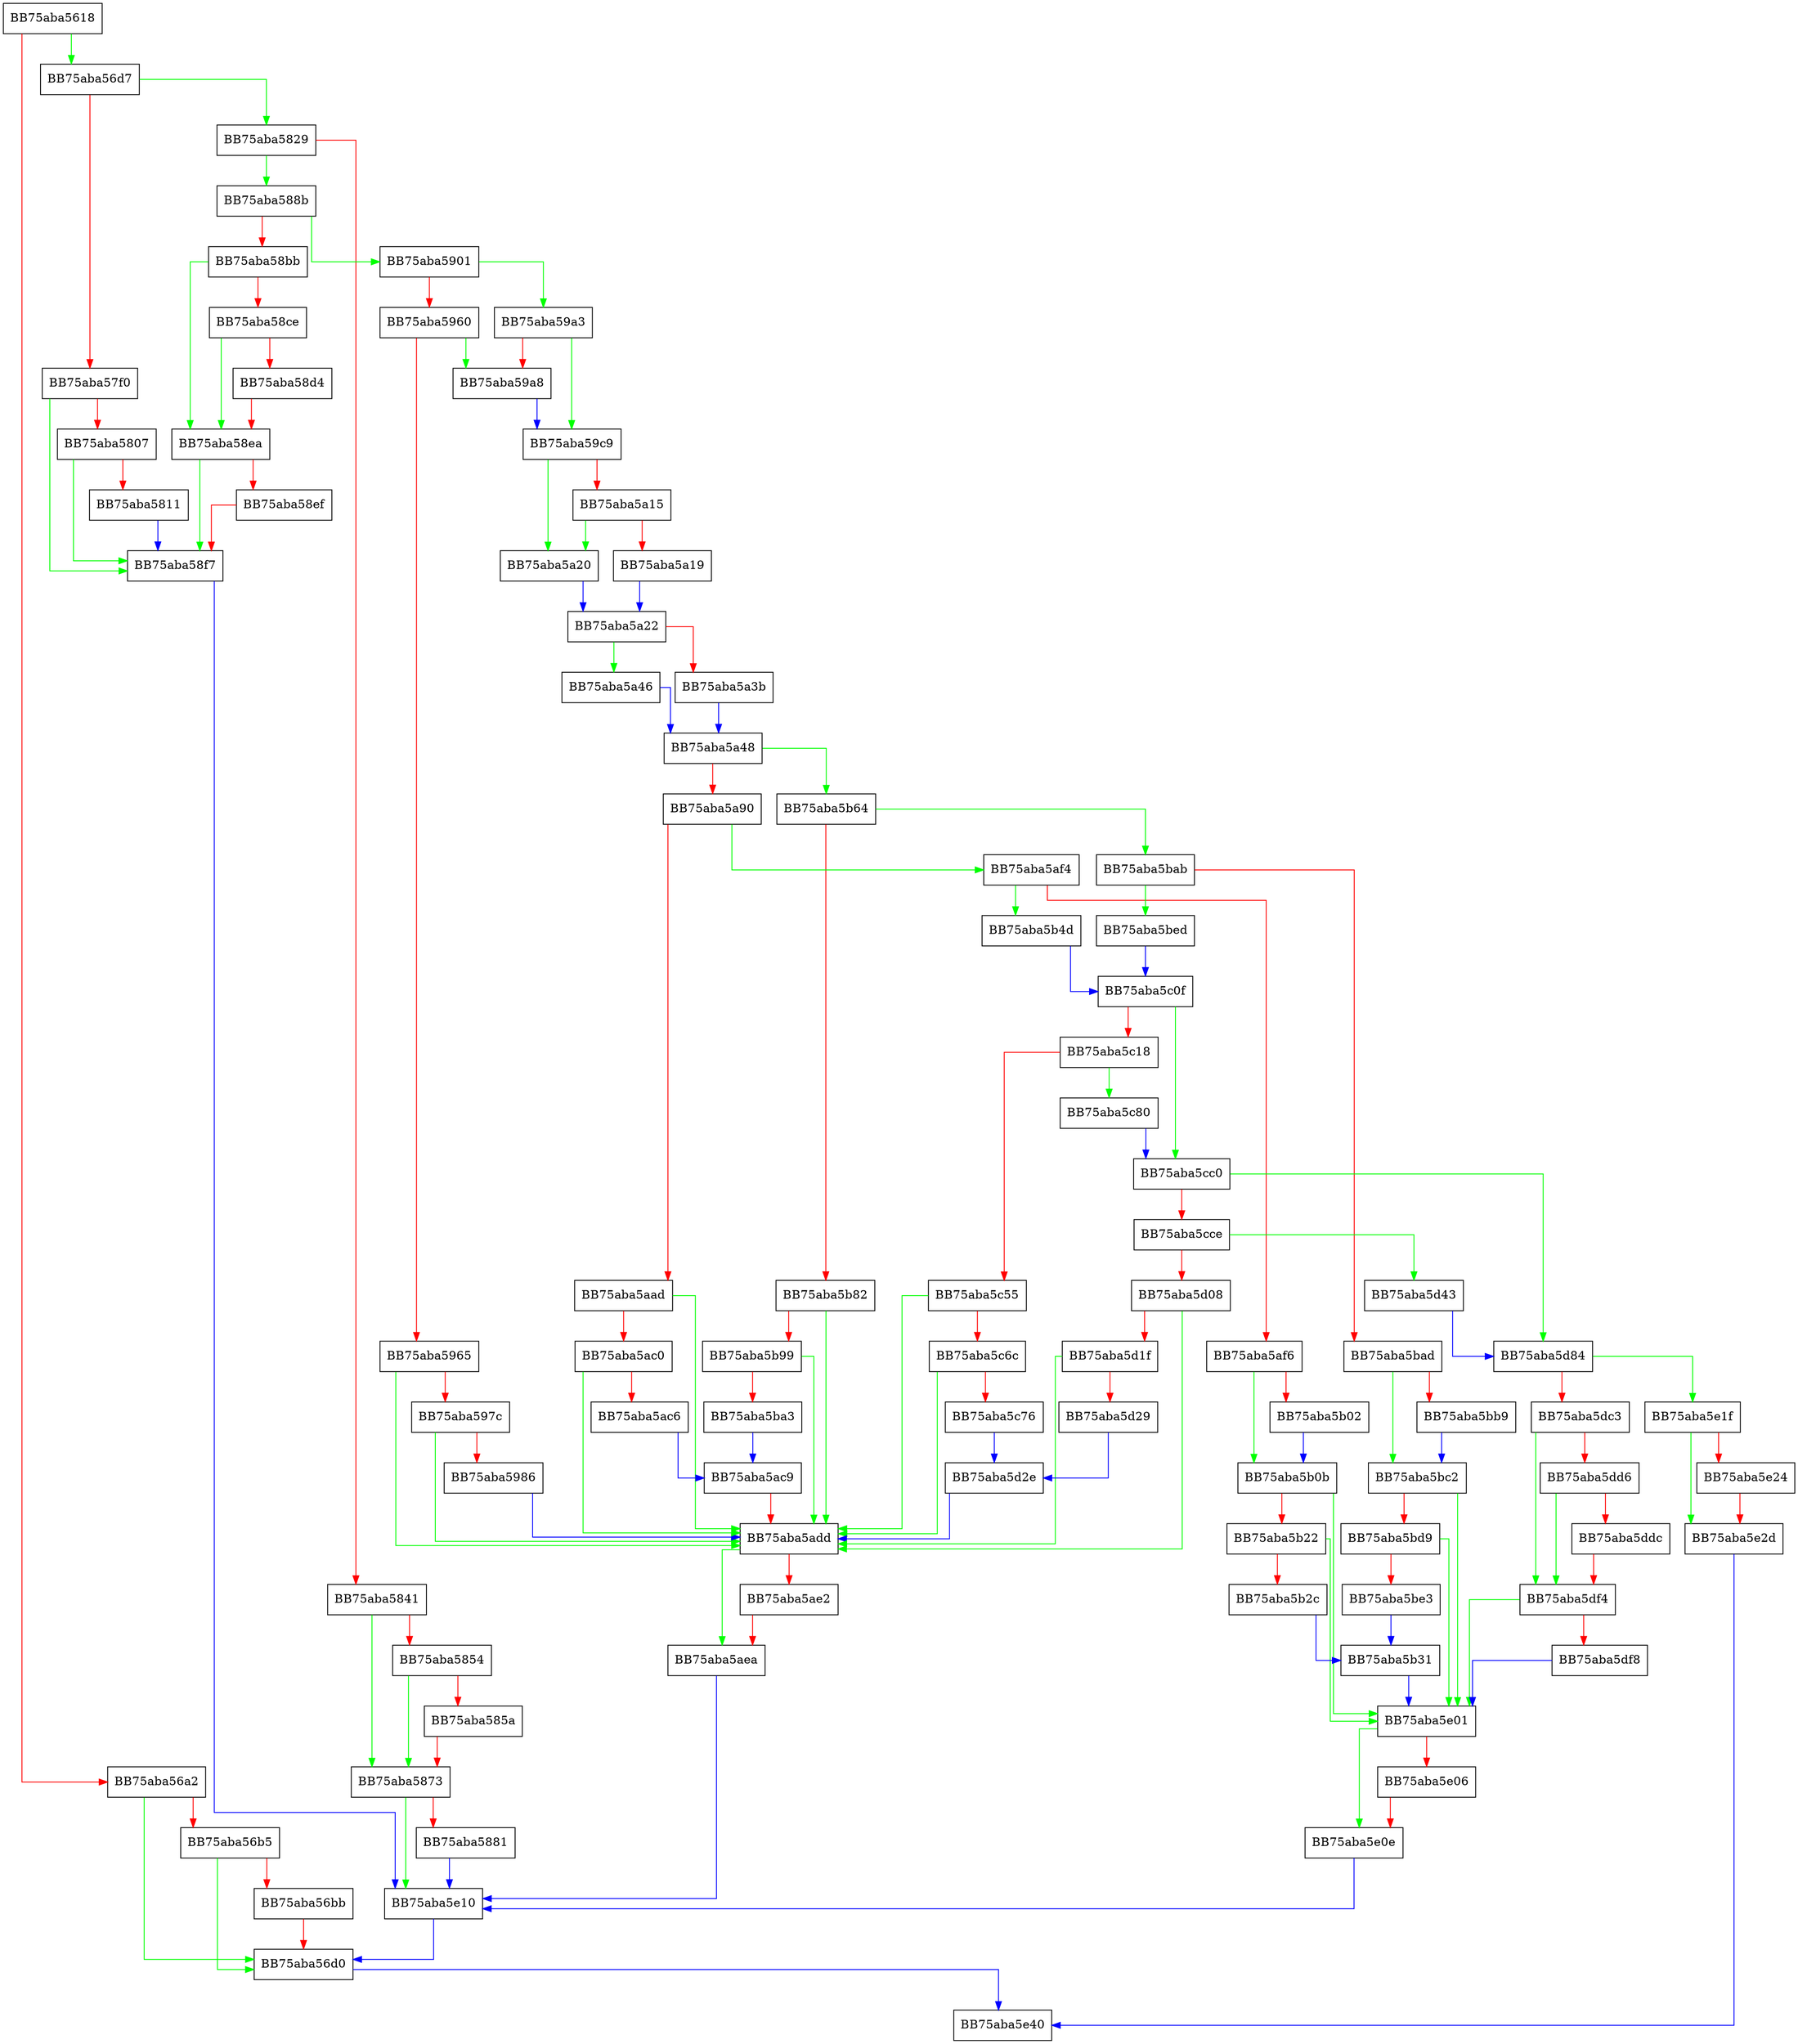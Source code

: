 digraph CreateWFPFilterIpAddress {
  node [shape="box"];
  graph [splines=ortho];
  BB75aba5618 -> BB75aba56d7 [color="green"];
  BB75aba5618 -> BB75aba56a2 [color="red"];
  BB75aba56a2 -> BB75aba56d0 [color="green"];
  BB75aba56a2 -> BB75aba56b5 [color="red"];
  BB75aba56b5 -> BB75aba56d0 [color="green"];
  BB75aba56b5 -> BB75aba56bb [color="red"];
  BB75aba56bb -> BB75aba56d0 [color="red"];
  BB75aba56d0 -> BB75aba5e40 [color="blue"];
  BB75aba56d7 -> BB75aba5829 [color="green"];
  BB75aba56d7 -> BB75aba57f0 [color="red"];
  BB75aba57f0 -> BB75aba58f7 [color="green"];
  BB75aba57f0 -> BB75aba5807 [color="red"];
  BB75aba5807 -> BB75aba58f7 [color="green"];
  BB75aba5807 -> BB75aba5811 [color="red"];
  BB75aba5811 -> BB75aba58f7 [color="blue"];
  BB75aba5829 -> BB75aba588b [color="green"];
  BB75aba5829 -> BB75aba5841 [color="red"];
  BB75aba5841 -> BB75aba5873 [color="green"];
  BB75aba5841 -> BB75aba5854 [color="red"];
  BB75aba5854 -> BB75aba5873 [color="green"];
  BB75aba5854 -> BB75aba585a [color="red"];
  BB75aba585a -> BB75aba5873 [color="red"];
  BB75aba5873 -> BB75aba5e10 [color="green"];
  BB75aba5873 -> BB75aba5881 [color="red"];
  BB75aba5881 -> BB75aba5e10 [color="blue"];
  BB75aba588b -> BB75aba5901 [color="green"];
  BB75aba588b -> BB75aba58bb [color="red"];
  BB75aba58bb -> BB75aba58ea [color="green"];
  BB75aba58bb -> BB75aba58ce [color="red"];
  BB75aba58ce -> BB75aba58ea [color="green"];
  BB75aba58ce -> BB75aba58d4 [color="red"];
  BB75aba58d4 -> BB75aba58ea [color="red"];
  BB75aba58ea -> BB75aba58f7 [color="green"];
  BB75aba58ea -> BB75aba58ef [color="red"];
  BB75aba58ef -> BB75aba58f7 [color="red"];
  BB75aba58f7 -> BB75aba5e10 [color="blue"];
  BB75aba5901 -> BB75aba59a3 [color="green"];
  BB75aba5901 -> BB75aba5960 [color="red"];
  BB75aba5960 -> BB75aba59a8 [color="green"];
  BB75aba5960 -> BB75aba5965 [color="red"];
  BB75aba5965 -> BB75aba5add [color="green"];
  BB75aba5965 -> BB75aba597c [color="red"];
  BB75aba597c -> BB75aba5add [color="green"];
  BB75aba597c -> BB75aba5986 [color="red"];
  BB75aba5986 -> BB75aba5add [color="blue"];
  BB75aba59a3 -> BB75aba59c9 [color="green"];
  BB75aba59a3 -> BB75aba59a8 [color="red"];
  BB75aba59a8 -> BB75aba59c9 [color="blue"];
  BB75aba59c9 -> BB75aba5a20 [color="green"];
  BB75aba59c9 -> BB75aba5a15 [color="red"];
  BB75aba5a15 -> BB75aba5a20 [color="green"];
  BB75aba5a15 -> BB75aba5a19 [color="red"];
  BB75aba5a19 -> BB75aba5a22 [color="blue"];
  BB75aba5a20 -> BB75aba5a22 [color="blue"];
  BB75aba5a22 -> BB75aba5a46 [color="green"];
  BB75aba5a22 -> BB75aba5a3b [color="red"];
  BB75aba5a3b -> BB75aba5a48 [color="blue"];
  BB75aba5a46 -> BB75aba5a48 [color="blue"];
  BB75aba5a48 -> BB75aba5b64 [color="green"];
  BB75aba5a48 -> BB75aba5a90 [color="red"];
  BB75aba5a90 -> BB75aba5af4 [color="green"];
  BB75aba5a90 -> BB75aba5aad [color="red"];
  BB75aba5aad -> BB75aba5add [color="green"];
  BB75aba5aad -> BB75aba5ac0 [color="red"];
  BB75aba5ac0 -> BB75aba5add [color="green"];
  BB75aba5ac0 -> BB75aba5ac6 [color="red"];
  BB75aba5ac6 -> BB75aba5ac9 [color="blue"];
  BB75aba5ac9 -> BB75aba5add [color="red"];
  BB75aba5add -> BB75aba5aea [color="green"];
  BB75aba5add -> BB75aba5ae2 [color="red"];
  BB75aba5ae2 -> BB75aba5aea [color="red"];
  BB75aba5aea -> BB75aba5e10 [color="blue"];
  BB75aba5af4 -> BB75aba5b4d [color="green"];
  BB75aba5af4 -> BB75aba5af6 [color="red"];
  BB75aba5af6 -> BB75aba5b0b [color="green"];
  BB75aba5af6 -> BB75aba5b02 [color="red"];
  BB75aba5b02 -> BB75aba5b0b [color="blue"];
  BB75aba5b0b -> BB75aba5e01 [color="green"];
  BB75aba5b0b -> BB75aba5b22 [color="red"];
  BB75aba5b22 -> BB75aba5e01 [color="green"];
  BB75aba5b22 -> BB75aba5b2c [color="red"];
  BB75aba5b2c -> BB75aba5b31 [color="blue"];
  BB75aba5b31 -> BB75aba5e01 [color="blue"];
  BB75aba5b4d -> BB75aba5c0f [color="blue"];
  BB75aba5b64 -> BB75aba5bab [color="green"];
  BB75aba5b64 -> BB75aba5b82 [color="red"];
  BB75aba5b82 -> BB75aba5add [color="green"];
  BB75aba5b82 -> BB75aba5b99 [color="red"];
  BB75aba5b99 -> BB75aba5add [color="green"];
  BB75aba5b99 -> BB75aba5ba3 [color="red"];
  BB75aba5ba3 -> BB75aba5ac9 [color="blue"];
  BB75aba5bab -> BB75aba5bed [color="green"];
  BB75aba5bab -> BB75aba5bad [color="red"];
  BB75aba5bad -> BB75aba5bc2 [color="green"];
  BB75aba5bad -> BB75aba5bb9 [color="red"];
  BB75aba5bb9 -> BB75aba5bc2 [color="blue"];
  BB75aba5bc2 -> BB75aba5e01 [color="green"];
  BB75aba5bc2 -> BB75aba5bd9 [color="red"];
  BB75aba5bd9 -> BB75aba5e01 [color="green"];
  BB75aba5bd9 -> BB75aba5be3 [color="red"];
  BB75aba5be3 -> BB75aba5b31 [color="blue"];
  BB75aba5bed -> BB75aba5c0f [color="blue"];
  BB75aba5c0f -> BB75aba5cc0 [color="green"];
  BB75aba5c0f -> BB75aba5c18 [color="red"];
  BB75aba5c18 -> BB75aba5c80 [color="green"];
  BB75aba5c18 -> BB75aba5c55 [color="red"];
  BB75aba5c55 -> BB75aba5add [color="green"];
  BB75aba5c55 -> BB75aba5c6c [color="red"];
  BB75aba5c6c -> BB75aba5add [color="green"];
  BB75aba5c6c -> BB75aba5c76 [color="red"];
  BB75aba5c76 -> BB75aba5d2e [color="blue"];
  BB75aba5c80 -> BB75aba5cc0 [color="blue"];
  BB75aba5cc0 -> BB75aba5d84 [color="green"];
  BB75aba5cc0 -> BB75aba5cce [color="red"];
  BB75aba5cce -> BB75aba5d43 [color="green"];
  BB75aba5cce -> BB75aba5d08 [color="red"];
  BB75aba5d08 -> BB75aba5add [color="green"];
  BB75aba5d08 -> BB75aba5d1f [color="red"];
  BB75aba5d1f -> BB75aba5add [color="green"];
  BB75aba5d1f -> BB75aba5d29 [color="red"];
  BB75aba5d29 -> BB75aba5d2e [color="blue"];
  BB75aba5d2e -> BB75aba5add [color="blue"];
  BB75aba5d43 -> BB75aba5d84 [color="blue"];
  BB75aba5d84 -> BB75aba5e1f [color="green"];
  BB75aba5d84 -> BB75aba5dc3 [color="red"];
  BB75aba5dc3 -> BB75aba5df4 [color="green"];
  BB75aba5dc3 -> BB75aba5dd6 [color="red"];
  BB75aba5dd6 -> BB75aba5df4 [color="green"];
  BB75aba5dd6 -> BB75aba5ddc [color="red"];
  BB75aba5ddc -> BB75aba5df4 [color="red"];
  BB75aba5df4 -> BB75aba5e01 [color="green"];
  BB75aba5df4 -> BB75aba5df8 [color="red"];
  BB75aba5df8 -> BB75aba5e01 [color="blue"];
  BB75aba5e01 -> BB75aba5e0e [color="green"];
  BB75aba5e01 -> BB75aba5e06 [color="red"];
  BB75aba5e06 -> BB75aba5e0e [color="red"];
  BB75aba5e0e -> BB75aba5e10 [color="blue"];
  BB75aba5e10 -> BB75aba56d0 [color="blue"];
  BB75aba5e1f -> BB75aba5e2d [color="green"];
  BB75aba5e1f -> BB75aba5e24 [color="red"];
  BB75aba5e24 -> BB75aba5e2d [color="red"];
  BB75aba5e2d -> BB75aba5e40 [color="blue"];
}